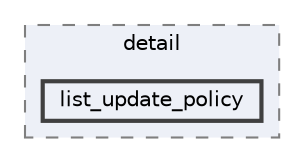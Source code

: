 digraph "C:/Users/HP/Documents/GitHub/Minero-Game/Old/Classes/lib/include/c++/ext/pb_ds/detail/list_update_policy"
{
 // LATEX_PDF_SIZE
  bgcolor="transparent";
  edge [fontname=Helvetica,fontsize=10,labelfontname=Helvetica,labelfontsize=10];
  node [fontname=Helvetica,fontsize=10,shape=box,height=0.2,width=0.4];
  compound=true
  subgraph clusterdir_59b23f8018cacd3d00f06062d93d9b12 {
    graph [ bgcolor="#edf0f7", pencolor="grey50", label="detail", fontname=Helvetica,fontsize=10 style="filled,dashed", URL="dir_59b23f8018cacd3d00f06062d93d9b12.html",tooltip=""]
  dir_863b079c9cdd1344ac961a01dffddbc7 [label="list_update_policy", fillcolor="#edf0f7", color="grey25", style="filled,bold", URL="dir_863b079c9cdd1344ac961a01dffddbc7.html",tooltip=""];
  }
}
